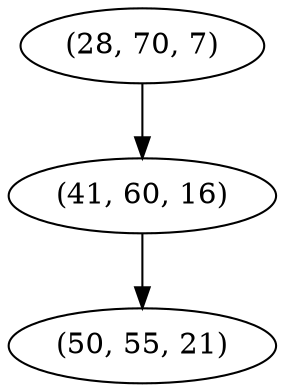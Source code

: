 digraph tree {
    "(28, 70, 7)";
    "(41, 60, 16)";
    "(50, 55, 21)";
    "(28, 70, 7)" -> "(41, 60, 16)";
    "(41, 60, 16)" -> "(50, 55, 21)";
}
